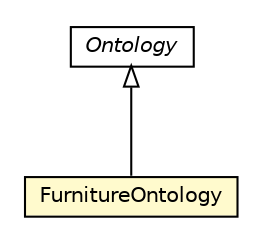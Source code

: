 #!/usr/local/bin/dot
#
# Class diagram 
# Generated by UMLGraph version R5_6-24-gf6e263 (http://www.umlgraph.org/)
#

digraph G {
	edge [fontname="Helvetica",fontsize=10,labelfontname="Helvetica",labelfontsize=10];
	node [fontname="Helvetica",fontsize=10,shape=plaintext];
	nodesep=0.25;
	ranksep=0.5;
	// org.universAAL.ontology.furniture.FurnitureOntology
	c183997 [label=<<table title="org.universAAL.ontology.furniture.FurnitureOntology" border="0" cellborder="1" cellspacing="0" cellpadding="2" port="p" bgcolor="lemonChiffon" href="./FurnitureOntology.html">
		<tr><td><table border="0" cellspacing="0" cellpadding="1">
<tr><td align="center" balign="center"> FurnitureOntology </td></tr>
		</table></td></tr>
		</table>>, URL="./FurnitureOntology.html", fontname="Helvetica", fontcolor="black", fontsize=10.0];
	//org.universAAL.ontology.furniture.FurnitureOntology extends org.universAAL.middleware.owl.Ontology
	c184275:p -> c183997:p [dir=back,arrowtail=empty];
	// org.universAAL.middleware.owl.Ontology
	c184275 [label=<<table title="org.universAAL.middleware.owl.Ontology" border="0" cellborder="1" cellspacing="0" cellpadding="2" port="p" href="http://java.sun.com/j2se/1.4.2/docs/api/org/universAAL/middleware/owl/Ontology.html">
		<tr><td><table border="0" cellspacing="0" cellpadding="1">
<tr><td align="center" balign="center"><font face="Helvetica-Oblique"> Ontology </font></td></tr>
		</table></td></tr>
		</table>>, URL="http://java.sun.com/j2se/1.4.2/docs/api/org/universAAL/middleware/owl/Ontology.html", fontname="Helvetica", fontcolor="black", fontsize=10.0];
}

